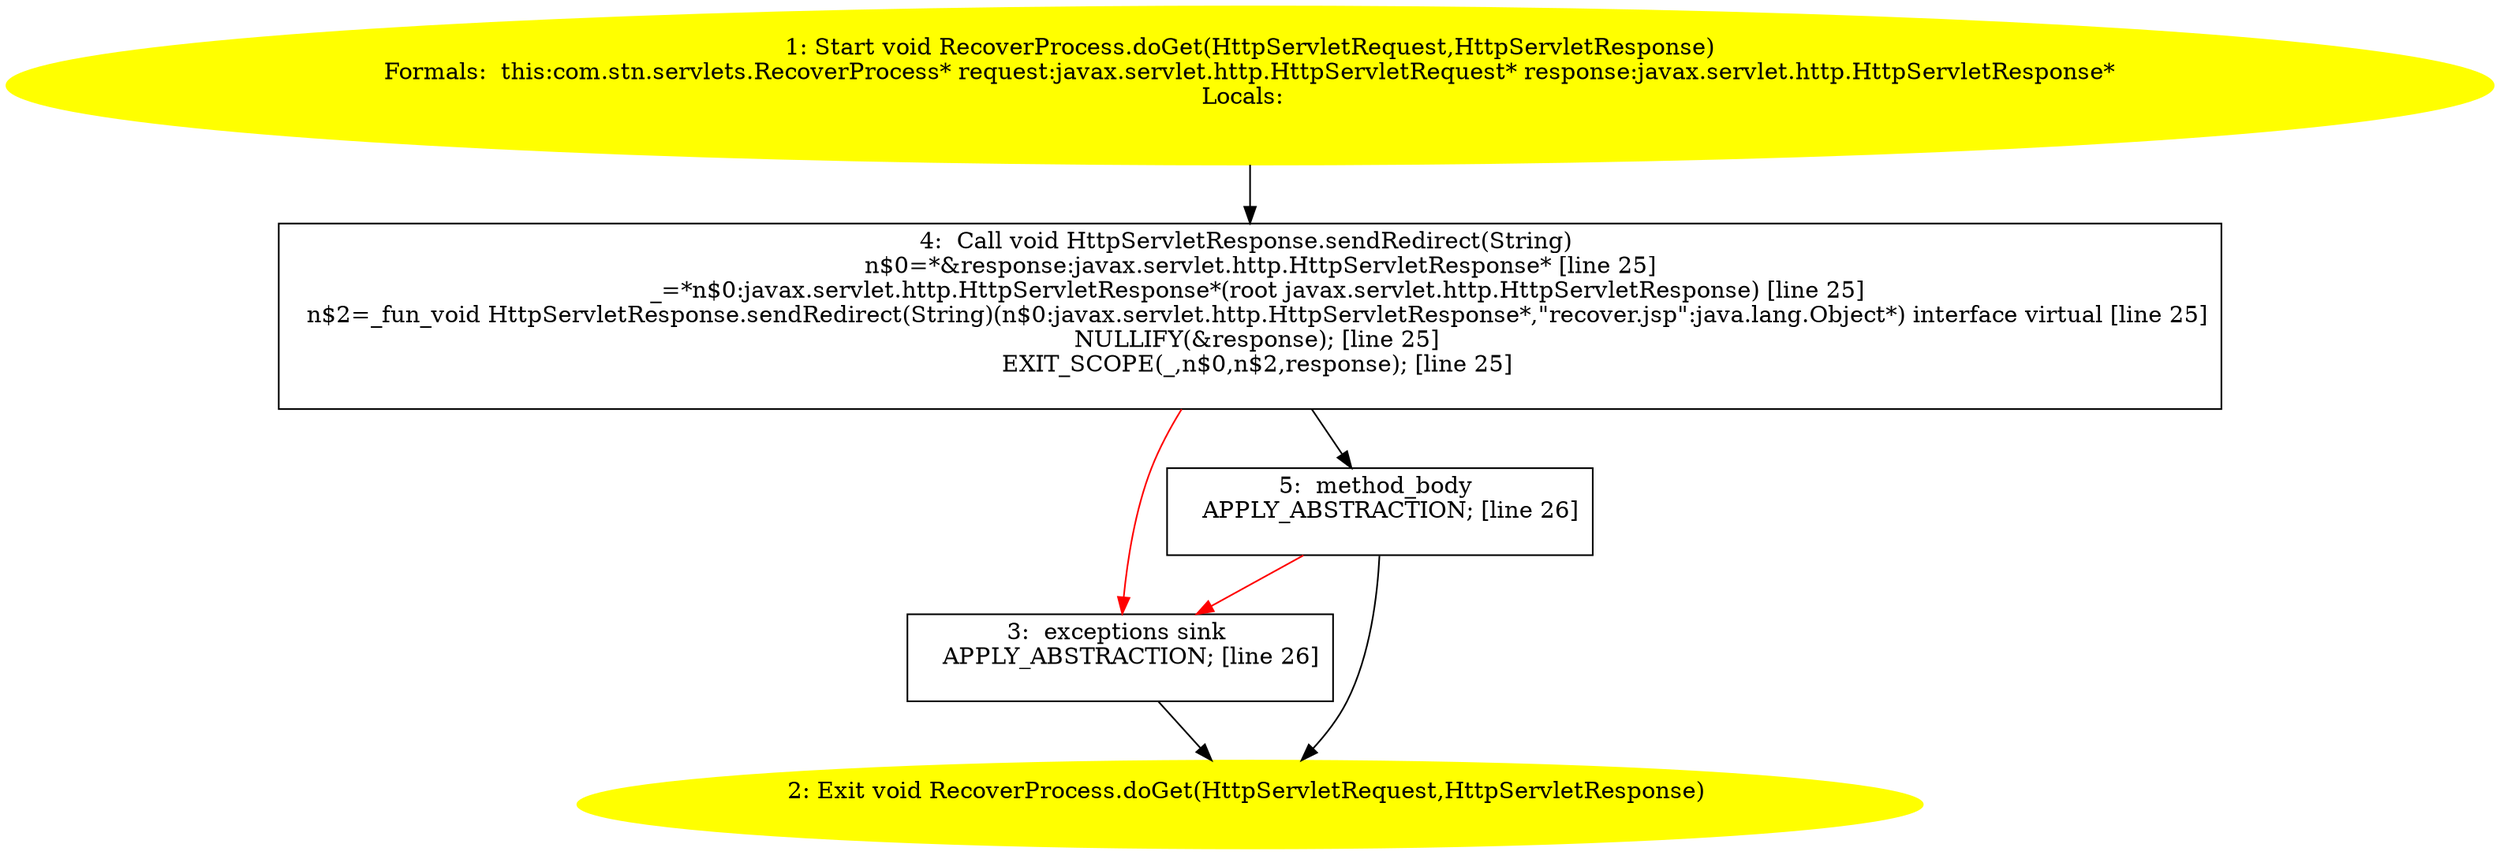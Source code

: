 /* @generated */
digraph cfg {
"com.stn.servlets.RecoverProcess.doGet(javax.servlet.http.HttpServletRequest,javax.servlet.http.HttpS.b342d7f1f2dd329c4881e1e581926464_1" [label="1: Start void RecoverProcess.doGet(HttpServletRequest,HttpServletResponse)\nFormals:  this:com.stn.servlets.RecoverProcess* request:javax.servlet.http.HttpServletRequest* response:javax.servlet.http.HttpServletResponse*\nLocals:  \n  " color=yellow style=filled]
	

	 "com.stn.servlets.RecoverProcess.doGet(javax.servlet.http.HttpServletRequest,javax.servlet.http.HttpS.b342d7f1f2dd329c4881e1e581926464_1" -> "com.stn.servlets.RecoverProcess.doGet(javax.servlet.http.HttpServletRequest,javax.servlet.http.HttpS.b342d7f1f2dd329c4881e1e581926464_4" ;
"com.stn.servlets.RecoverProcess.doGet(javax.servlet.http.HttpServletRequest,javax.servlet.http.HttpS.b342d7f1f2dd329c4881e1e581926464_2" [label="2: Exit void RecoverProcess.doGet(HttpServletRequest,HttpServletResponse) \n  " color=yellow style=filled]
	

"com.stn.servlets.RecoverProcess.doGet(javax.servlet.http.HttpServletRequest,javax.servlet.http.HttpS.b342d7f1f2dd329c4881e1e581926464_3" [label="3:  exceptions sink \n   APPLY_ABSTRACTION; [line 26]\n " shape="box"]
	

	 "com.stn.servlets.RecoverProcess.doGet(javax.servlet.http.HttpServletRequest,javax.servlet.http.HttpS.b342d7f1f2dd329c4881e1e581926464_3" -> "com.stn.servlets.RecoverProcess.doGet(javax.servlet.http.HttpServletRequest,javax.servlet.http.HttpS.b342d7f1f2dd329c4881e1e581926464_2" ;
"com.stn.servlets.RecoverProcess.doGet(javax.servlet.http.HttpServletRequest,javax.servlet.http.HttpS.b342d7f1f2dd329c4881e1e581926464_4" [label="4:  Call void HttpServletResponse.sendRedirect(String) \n   n$0=*&response:javax.servlet.http.HttpServletResponse* [line 25]\n  _=*n$0:javax.servlet.http.HttpServletResponse*(root javax.servlet.http.HttpServletResponse) [line 25]\n  n$2=_fun_void HttpServletResponse.sendRedirect(String)(n$0:javax.servlet.http.HttpServletResponse*,\"recover.jsp\":java.lang.Object*) interface virtual [line 25]\n  NULLIFY(&response); [line 25]\n  EXIT_SCOPE(_,n$0,n$2,response); [line 25]\n " shape="box"]
	

	 "com.stn.servlets.RecoverProcess.doGet(javax.servlet.http.HttpServletRequest,javax.servlet.http.HttpS.b342d7f1f2dd329c4881e1e581926464_4" -> "com.stn.servlets.RecoverProcess.doGet(javax.servlet.http.HttpServletRequest,javax.servlet.http.HttpS.b342d7f1f2dd329c4881e1e581926464_5" ;
	 "com.stn.servlets.RecoverProcess.doGet(javax.servlet.http.HttpServletRequest,javax.servlet.http.HttpS.b342d7f1f2dd329c4881e1e581926464_4" -> "com.stn.servlets.RecoverProcess.doGet(javax.servlet.http.HttpServletRequest,javax.servlet.http.HttpS.b342d7f1f2dd329c4881e1e581926464_3" [color="red" ];
"com.stn.servlets.RecoverProcess.doGet(javax.servlet.http.HttpServletRequest,javax.servlet.http.HttpS.b342d7f1f2dd329c4881e1e581926464_5" [label="5:  method_body \n   APPLY_ABSTRACTION; [line 26]\n " shape="box"]
	

	 "com.stn.servlets.RecoverProcess.doGet(javax.servlet.http.HttpServletRequest,javax.servlet.http.HttpS.b342d7f1f2dd329c4881e1e581926464_5" -> "com.stn.servlets.RecoverProcess.doGet(javax.servlet.http.HttpServletRequest,javax.servlet.http.HttpS.b342d7f1f2dd329c4881e1e581926464_2" ;
	 "com.stn.servlets.RecoverProcess.doGet(javax.servlet.http.HttpServletRequest,javax.servlet.http.HttpS.b342d7f1f2dd329c4881e1e581926464_5" -> "com.stn.servlets.RecoverProcess.doGet(javax.servlet.http.HttpServletRequest,javax.servlet.http.HttpS.b342d7f1f2dd329c4881e1e581926464_3" [color="red" ];
}
